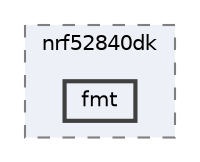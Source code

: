 digraph "/home/mj/Desktop/IoT-Chat-Digitalization/TextYourIoTDevice/bin/nrf52840dk/fmt"
{
 // LATEX_PDF_SIZE
  bgcolor="transparent";
  edge [fontname=Helvetica,fontsize=10,labelfontname=Helvetica,labelfontsize=10];
  node [fontname=Helvetica,fontsize=10,shape=box,height=0.2,width=0.4];
  compound=true
  subgraph clusterdir_0c725116918d2e080617d882693859a8 {
    graph [ bgcolor="#edf0f7", pencolor="grey50", label="nrf52840dk", fontname=Helvetica,fontsize=10 style="filled,dashed", URL="dir_0c725116918d2e080617d882693859a8.html",tooltip=""]
  dir_c0cd2bdbdb4d47b17ea307e520103ded [label="fmt", fillcolor="#edf0f7", color="grey25", style="filled,bold", URL="dir_c0cd2bdbdb4d47b17ea307e520103ded.html",tooltip=""];
  }
}
